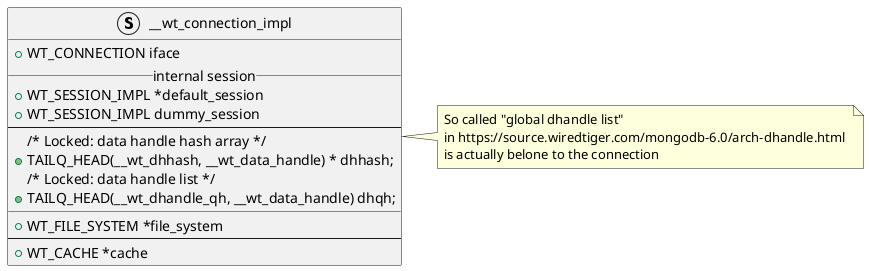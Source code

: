 @startuml WT_CONNECTION_IMPL

struct "__wt_connection_impl" as WT_CONNECTION_IMPL {
    + WT_CONNECTION iface
    __internal session__
    + WT_SESSION_IMPL *default_session
    + WT_SESSION_IMPL dummy_session
    --
    /* Locked: data handle hash array */
    + TAILQ_HEAD(__wt_dhhash, __wt_data_handle) * dhhash;
    /* Locked: data handle list */
    + TAILQ_HEAD(__wt_dhandle_qh, __wt_data_handle) dhqh;
    __
    + WT_FILE_SYSTEM *file_system
    --
    + WT_CACHE *cache
}

note right of WT_CONNECTION_IMPL
    So called "global dhandle list" 
    in https://source.wiredtiger.com/mongodb-6.0/arch-dhandle.html 
    is actually belone to the connection
end note

@enduml